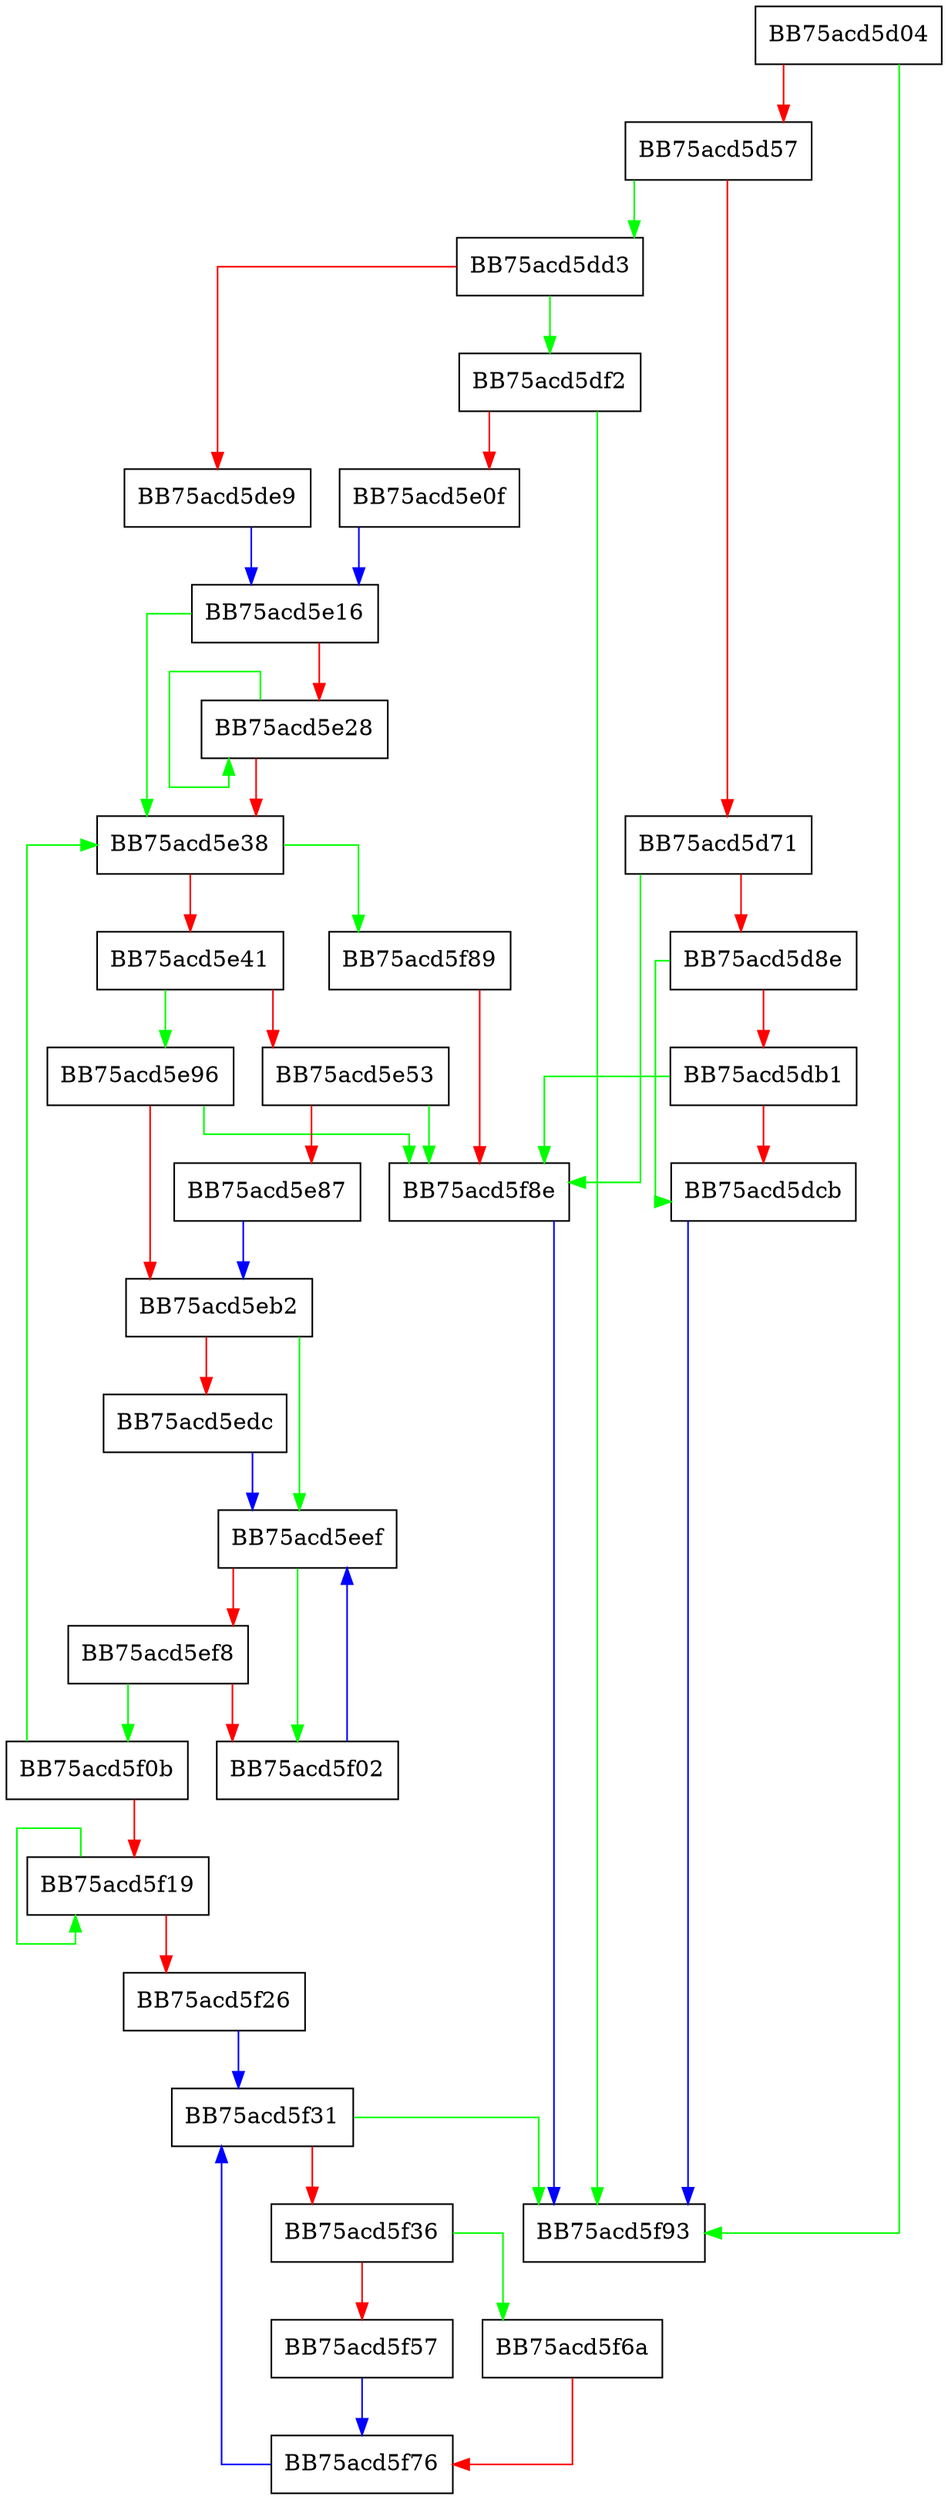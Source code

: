 digraph get_PPIDs {
  node [shape="box"];
  graph [splines=ortho];
  BB75acd5d04 -> BB75acd5f93 [color="green"];
  BB75acd5d04 -> BB75acd5d57 [color="red"];
  BB75acd5d57 -> BB75acd5dd3 [color="green"];
  BB75acd5d57 -> BB75acd5d71 [color="red"];
  BB75acd5d71 -> BB75acd5f8e [color="green"];
  BB75acd5d71 -> BB75acd5d8e [color="red"];
  BB75acd5d8e -> BB75acd5dcb [color="green"];
  BB75acd5d8e -> BB75acd5db1 [color="red"];
  BB75acd5db1 -> BB75acd5f8e [color="green"];
  BB75acd5db1 -> BB75acd5dcb [color="red"];
  BB75acd5dcb -> BB75acd5f93 [color="blue"];
  BB75acd5dd3 -> BB75acd5df2 [color="green"];
  BB75acd5dd3 -> BB75acd5de9 [color="red"];
  BB75acd5de9 -> BB75acd5e16 [color="blue"];
  BB75acd5df2 -> BB75acd5f93 [color="green"];
  BB75acd5df2 -> BB75acd5e0f [color="red"];
  BB75acd5e0f -> BB75acd5e16 [color="blue"];
  BB75acd5e16 -> BB75acd5e38 [color="green"];
  BB75acd5e16 -> BB75acd5e28 [color="red"];
  BB75acd5e28 -> BB75acd5e28 [color="green"];
  BB75acd5e28 -> BB75acd5e38 [color="red"];
  BB75acd5e38 -> BB75acd5f89 [color="green"];
  BB75acd5e38 -> BB75acd5e41 [color="red"];
  BB75acd5e41 -> BB75acd5e96 [color="green"];
  BB75acd5e41 -> BB75acd5e53 [color="red"];
  BB75acd5e53 -> BB75acd5f8e [color="green"];
  BB75acd5e53 -> BB75acd5e87 [color="red"];
  BB75acd5e87 -> BB75acd5eb2 [color="blue"];
  BB75acd5e96 -> BB75acd5f8e [color="green"];
  BB75acd5e96 -> BB75acd5eb2 [color="red"];
  BB75acd5eb2 -> BB75acd5eef [color="green"];
  BB75acd5eb2 -> BB75acd5edc [color="red"];
  BB75acd5edc -> BB75acd5eef [color="blue"];
  BB75acd5eef -> BB75acd5f02 [color="green"];
  BB75acd5eef -> BB75acd5ef8 [color="red"];
  BB75acd5ef8 -> BB75acd5f0b [color="green"];
  BB75acd5ef8 -> BB75acd5f02 [color="red"];
  BB75acd5f02 -> BB75acd5eef [color="blue"];
  BB75acd5f0b -> BB75acd5e38 [color="green"];
  BB75acd5f0b -> BB75acd5f19 [color="red"];
  BB75acd5f19 -> BB75acd5f19 [color="green"];
  BB75acd5f19 -> BB75acd5f26 [color="red"];
  BB75acd5f26 -> BB75acd5f31 [color="blue"];
  BB75acd5f31 -> BB75acd5f93 [color="green"];
  BB75acd5f31 -> BB75acd5f36 [color="red"];
  BB75acd5f36 -> BB75acd5f6a [color="green"];
  BB75acd5f36 -> BB75acd5f57 [color="red"];
  BB75acd5f57 -> BB75acd5f76 [color="blue"];
  BB75acd5f6a -> BB75acd5f76 [color="red"];
  BB75acd5f76 -> BB75acd5f31 [color="blue"];
  BB75acd5f89 -> BB75acd5f8e [color="red"];
  BB75acd5f8e -> BB75acd5f93 [color="blue"];
}